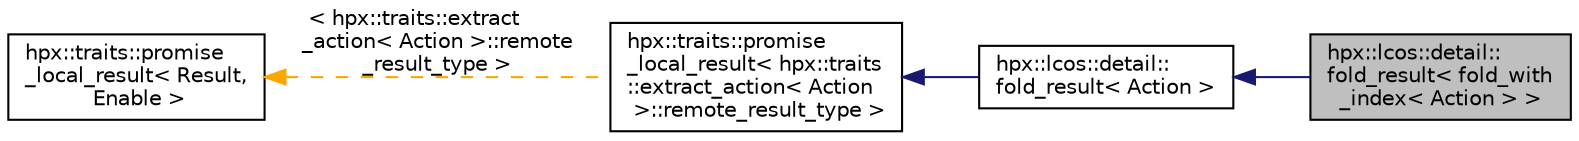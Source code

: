digraph "hpx::lcos::detail::fold_result&lt; fold_with_index&lt; Action &gt; &gt;"
{
  edge [fontname="Helvetica",fontsize="10",labelfontname="Helvetica",labelfontsize="10"];
  node [fontname="Helvetica",fontsize="10",shape=record];
  rankdir="LR";
  Node4 [label="hpx::lcos::detail::\lfold_result\< fold_with\l_index\< Action \> \>",height=0.2,width=0.4,color="black", fillcolor="grey75", style="filled", fontcolor="black"];
  Node5 -> Node4 [dir="back",color="midnightblue",fontsize="10",style="solid",fontname="Helvetica"];
  Node5 [label="hpx::lcos::detail::\lfold_result\< Action \>",height=0.2,width=0.4,color="black", fillcolor="white", style="filled",URL="$dd/d03/structhpx_1_1lcos_1_1detail_1_1fold__result.html"];
  Node6 -> Node5 [dir="back",color="midnightblue",fontsize="10",style="solid",fontname="Helvetica"];
  Node6 [label="hpx::traits::promise\l_local_result\< hpx::traits\l::extract_action\< Action\l \>::remote_result_type \>",height=0.2,width=0.4,color="black", fillcolor="white", style="filled",URL="$dc/df3/structhpx_1_1traits_1_1promise__local__result.html"];
  Node7 -> Node6 [dir="back",color="orange",fontsize="10",style="dashed",label=" \< hpx::traits::extract\l_action\< Action \>::remote\l_result_type \>" ,fontname="Helvetica"];
  Node7 [label="hpx::traits::promise\l_local_result\< Result,\l Enable \>",height=0.2,width=0.4,color="black", fillcolor="white", style="filled",URL="$dc/df3/structhpx_1_1traits_1_1promise__local__result.html"];
}
